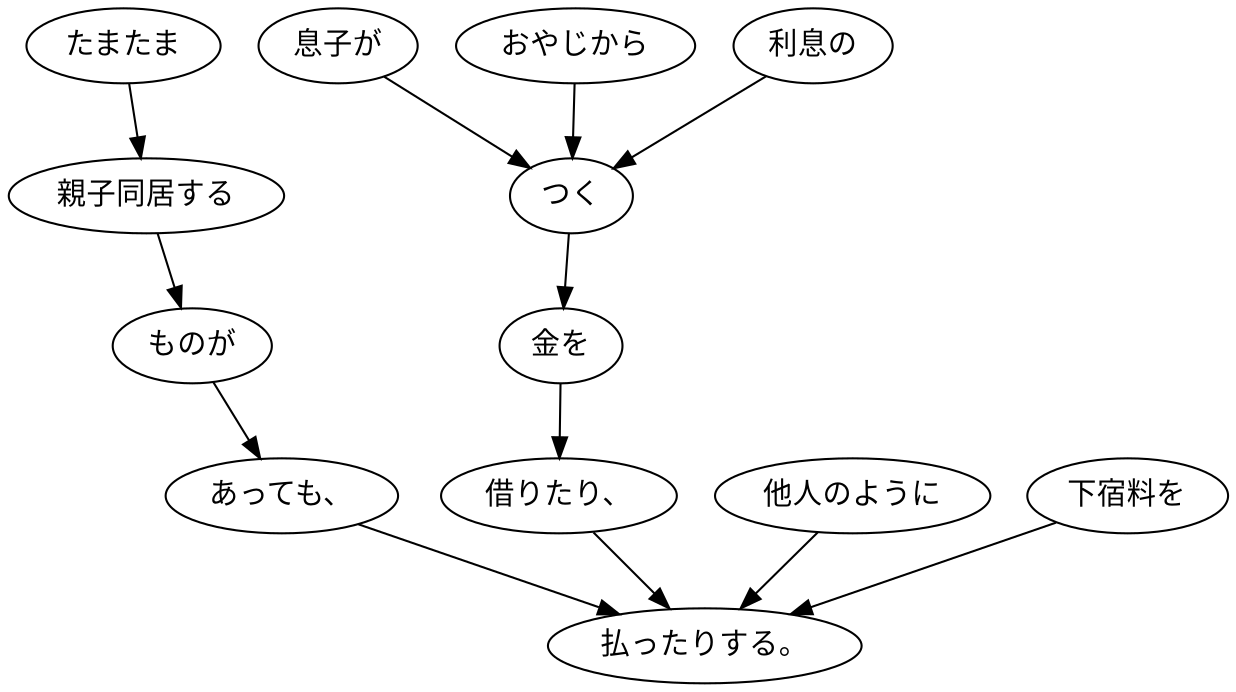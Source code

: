 digraph graph8755 {
	node0 [label="たまたま"];
	node1 [label="親子同居する"];
	node2 [label="ものが"];
	node3 [label="あっても、"];
	node4 [label="息子が"];
	node5 [label="おやじから"];
	node6 [label="利息の"];
	node7 [label="つく"];
	node8 [label="金を"];
	node9 [label="借りたり、"];
	node10 [label="他人のように"];
	node11 [label="下宿料を"];
	node12 [label="払ったりする。"];
	node0 -> node1;
	node1 -> node2;
	node2 -> node3;
	node3 -> node12;
	node4 -> node7;
	node5 -> node7;
	node6 -> node7;
	node7 -> node8;
	node8 -> node9;
	node9 -> node12;
	node10 -> node12;
	node11 -> node12;
}
